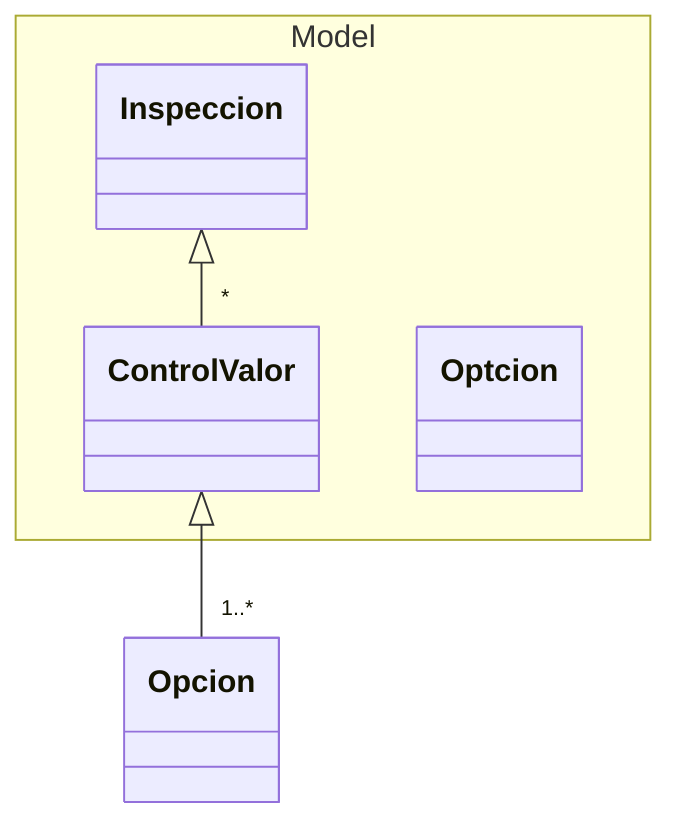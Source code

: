 classDiagram


Inspeccion <|-- "*" ControlValor
ControlValor <|-- "1..*" Opcion

namespace Model {

    class Inspeccion{

    }
    class ControlValor{

    }
    class Optcion{

    }
}